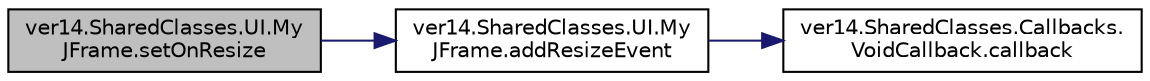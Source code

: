 digraph "ver14.SharedClasses.UI.MyJFrame.setOnResize"
{
 // LATEX_PDF_SIZE
  edge [fontname="Helvetica",fontsize="10",labelfontname="Helvetica",labelfontsize="10"];
  node [fontname="Helvetica",fontsize="10",shape=record];
  rankdir="LR";
  Node1 [label="ver14.SharedClasses.UI.My\lJFrame.setOnResize",height=0.2,width=0.4,color="black", fillcolor="grey75", style="filled", fontcolor="black",tooltip=" "];
  Node1 -> Node2 [color="midnightblue",fontsize="10",style="solid",fontname="Helvetica"];
  Node2 [label="ver14.SharedClasses.UI.My\lJFrame.addResizeEvent",height=0.2,width=0.4,color="black", fillcolor="white", style="filled",URL="$classver14_1_1_shared_classes_1_1_u_i_1_1_my_j_frame.html#a032382142169664f8a79dab67456cce1",tooltip=" "];
  Node2 -> Node3 [color="midnightblue",fontsize="10",style="solid",fontname="Helvetica"];
  Node3 [label="ver14.SharedClasses.Callbacks.\lVoidCallback.callback",height=0.2,width=0.4,color="black", fillcolor="white", style="filled",URL="$interfacever14_1_1_shared_classes_1_1_callbacks_1_1_void_callback.html#acff197298ae6f7e1b4021c8a656b9dc9",tooltip=" "];
}
